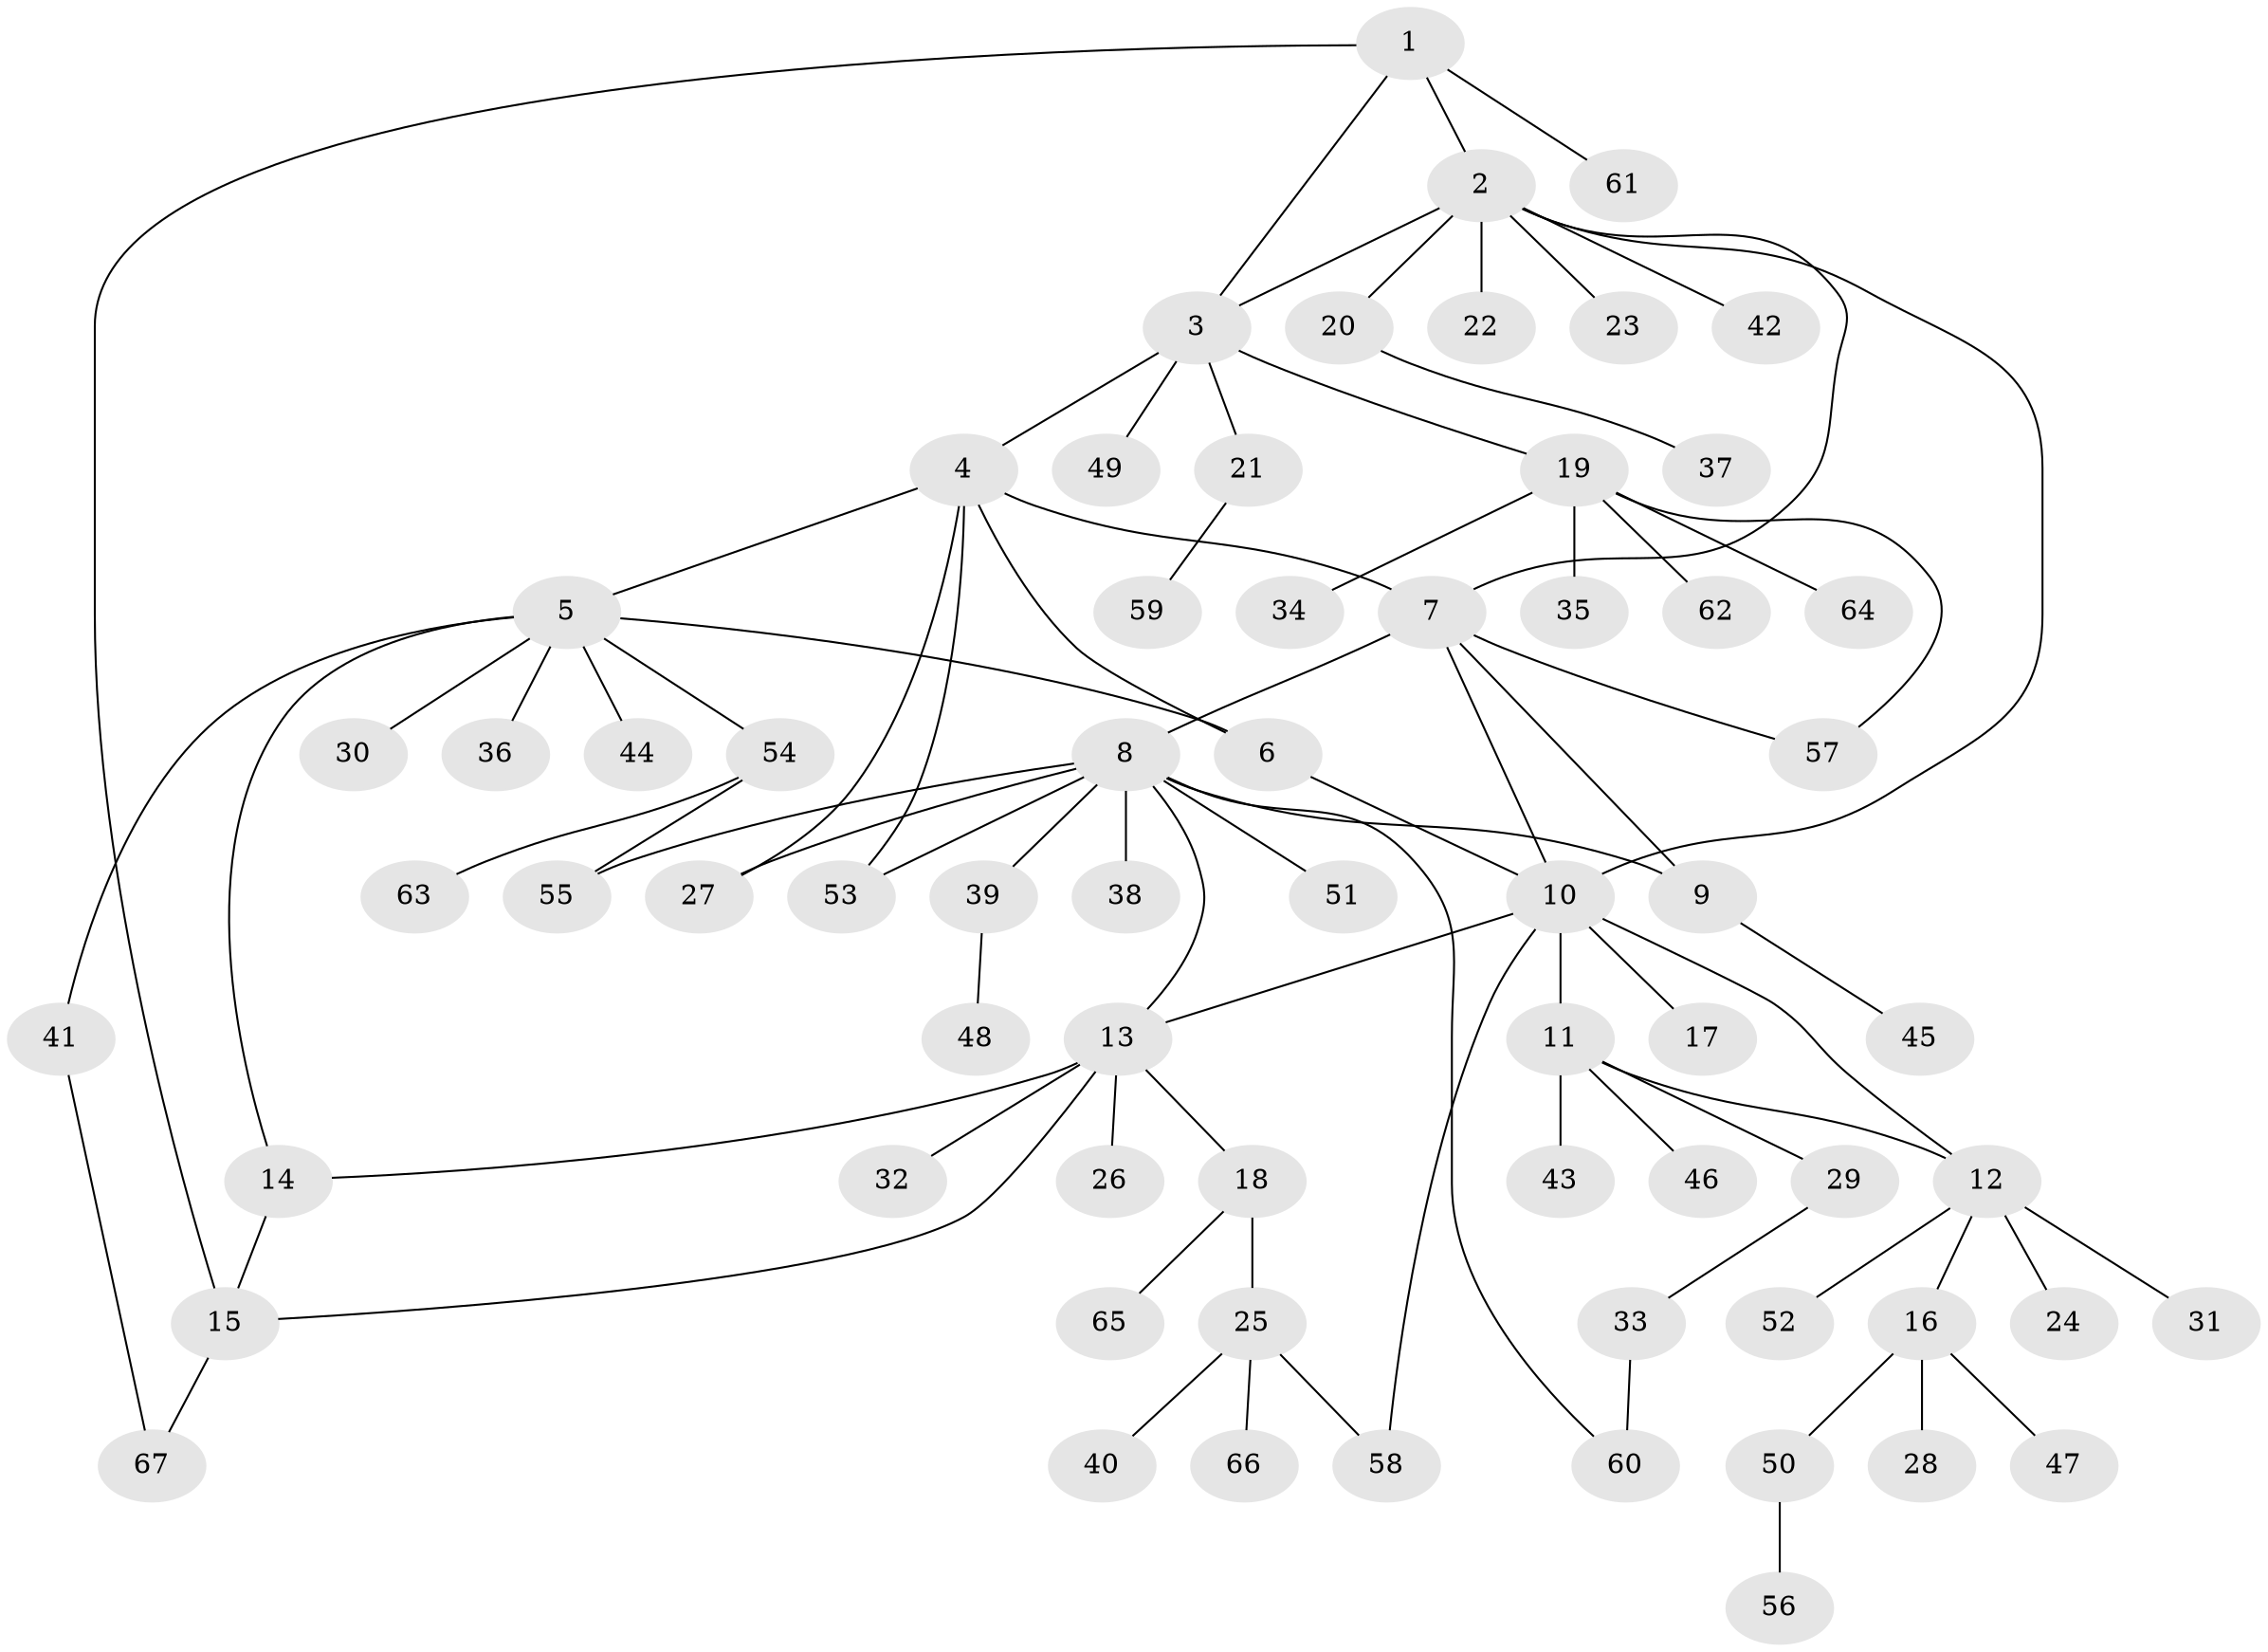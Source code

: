 // coarse degree distribution, {6: 0.06976744186046512, 7: 0.046511627906976744, 2: 0.16279069767441862, 4: 0.046511627906976744, 5: 0.09302325581395349, 1: 0.46511627906976744, 3: 0.09302325581395349, 10: 0.023255813953488372}
// Generated by graph-tools (version 1.1) at 2025/37/03/04/25 23:37:44]
// undirected, 67 vertices, 84 edges
graph export_dot {
  node [color=gray90,style=filled];
  1;
  2;
  3;
  4;
  5;
  6;
  7;
  8;
  9;
  10;
  11;
  12;
  13;
  14;
  15;
  16;
  17;
  18;
  19;
  20;
  21;
  22;
  23;
  24;
  25;
  26;
  27;
  28;
  29;
  30;
  31;
  32;
  33;
  34;
  35;
  36;
  37;
  38;
  39;
  40;
  41;
  42;
  43;
  44;
  45;
  46;
  47;
  48;
  49;
  50;
  51;
  52;
  53;
  54;
  55;
  56;
  57;
  58;
  59;
  60;
  61;
  62;
  63;
  64;
  65;
  66;
  67;
  1 -- 2;
  1 -- 3;
  1 -- 15;
  1 -- 61;
  2 -- 3;
  2 -- 7;
  2 -- 10;
  2 -- 20;
  2 -- 22;
  2 -- 23;
  2 -- 42;
  3 -- 4;
  3 -- 19;
  3 -- 21;
  3 -- 49;
  4 -- 5;
  4 -- 6;
  4 -- 7;
  4 -- 27;
  4 -- 53;
  5 -- 6;
  5 -- 14;
  5 -- 30;
  5 -- 36;
  5 -- 41;
  5 -- 44;
  5 -- 54;
  6 -- 10;
  7 -- 8;
  7 -- 9;
  7 -- 10;
  7 -- 57;
  8 -- 9;
  8 -- 13;
  8 -- 27;
  8 -- 38;
  8 -- 39;
  8 -- 51;
  8 -- 53;
  8 -- 55;
  8 -- 60;
  9 -- 45;
  10 -- 11;
  10 -- 12;
  10 -- 13;
  10 -- 17;
  10 -- 58;
  11 -- 12;
  11 -- 29;
  11 -- 43;
  11 -- 46;
  12 -- 16;
  12 -- 24;
  12 -- 31;
  12 -- 52;
  13 -- 14;
  13 -- 15;
  13 -- 18;
  13 -- 26;
  13 -- 32;
  14 -- 15;
  15 -- 67;
  16 -- 28;
  16 -- 47;
  16 -- 50;
  18 -- 25;
  18 -- 65;
  19 -- 34;
  19 -- 35;
  19 -- 57;
  19 -- 62;
  19 -- 64;
  20 -- 37;
  21 -- 59;
  25 -- 40;
  25 -- 58;
  25 -- 66;
  29 -- 33;
  33 -- 60;
  39 -- 48;
  41 -- 67;
  50 -- 56;
  54 -- 55;
  54 -- 63;
}
